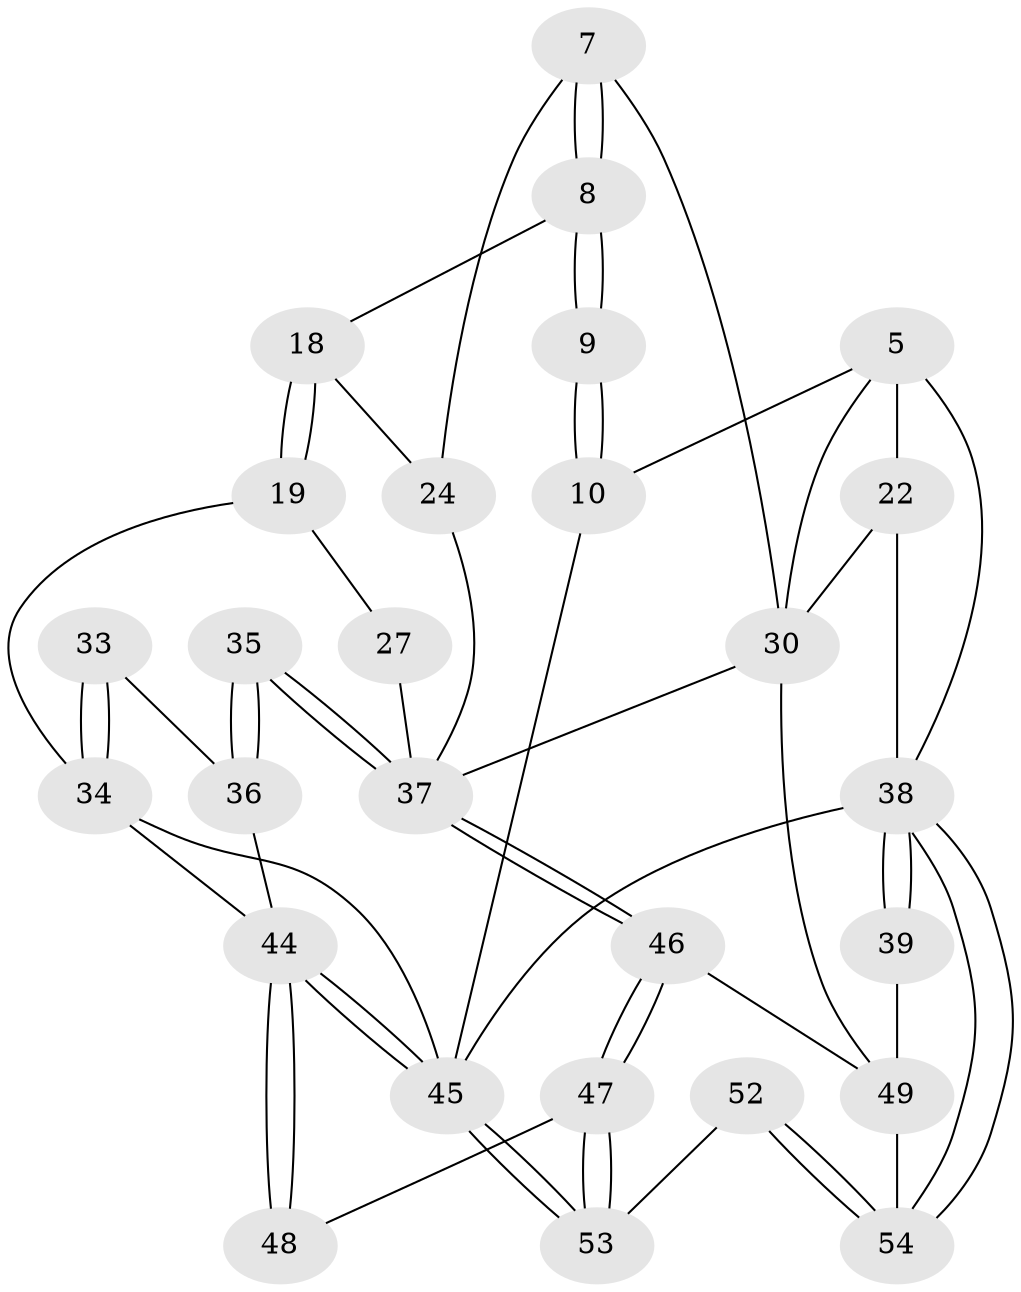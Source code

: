 // original degree distribution, {3: 0.05555555555555555, 4: 0.25925925925925924, 6: 0.25925925925925924, 5: 0.42592592592592593}
// Generated by graph-tools (version 1.1) at 2025/05/03/04/25 22:05:22]
// undirected, 27 vertices, 59 edges
graph export_dot {
graph [start="1"]
  node [color=gray90,style=filled];
  5 [pos="+0.6299434905127351+0.20815226141381932",super="+3"];
  7 [pos="+0.5819043195584618+0.26805823287603303"];
  8 [pos="+0.2856898704952615+0.12584982222631744"];
  9 [pos="+0.27898225873515636+0.09023808318843024"];
  10 [pos="+0.3834043653806485+0",super="+4"];
  18 [pos="+0.2826750013598398+0.1700751053278094"];
  19 [pos="+0.138938080276285+0.3480727921071952"];
  22 [pos="+0.890209921976664+0.47747082747453523",super="+14"];
  24 [pos="+0.35526706830973315+0.31094596005409036",super="+23"];
  27 [pos="+0.22097008345147737+0.40335183911076405"];
  30 [pos="+0.6557994634977831+0.5475524345323662",super="+25+6"];
  33 [pos="+0.0006394152242351249+0.40182885309308736"];
  34 [pos="+0+0.4079924530729676",super="+16+17+20"];
  35 [pos="+0.2884089427141046+0.5941849603031361"];
  36 [pos="+0.1521965110423787+0.582713011874347"];
  37 [pos="+0.4083813347536136+0.7040206021023933",super="+31+32"];
  38 [pos="+1+1",super="+11+21"];
  39 [pos="+1+0.6889324130486977"];
  44 [pos="+0+1",super="+43+42"];
  45 [pos="+0+1",super="+12"];
  46 [pos="+0.4086780387385792+0.7163248523104743"];
  47 [pos="+0.33895292564891294+0.8459562692979613"];
  48 [pos="+0.06567955026812684+0.8048125373199718"];
  49 [pos="+0.634980927711969+0.8145494037037726",super="+41"];
  52 [pos="+0.40865995260660254+1"];
  53 [pos="+0.3436215967526987+1"];
  54 [pos="+0.7475590331820413+1",super="+50+51"];
  5 -- 38;
  5 -- 22 [weight=2];
  5 -- 10;
  5 -- 30;
  7 -- 8;
  7 -- 8;
  7 -- 24;
  7 -- 30;
  8 -- 9;
  8 -- 9;
  8 -- 18;
  9 -- 10;
  9 -- 10;
  10 -- 45;
  18 -- 19;
  18 -- 19;
  18 -- 24;
  19 -- 27;
  19 -- 34;
  22 -- 38 [weight=2];
  22 -- 30;
  24 -- 37 [weight=2];
  27 -- 37 [weight=2];
  30 -- 49;
  30 -- 37;
  33 -- 34 [weight=2];
  33 -- 34;
  33 -- 36;
  34 -- 45;
  34 -- 44;
  35 -- 36;
  35 -- 36;
  35 -- 37 [weight=2];
  35 -- 37;
  36 -- 44;
  37 -- 46;
  37 -- 46;
  38 -- 39 [weight=2];
  38 -- 39;
  38 -- 54;
  38 -- 54;
  38 -- 45 [weight=2];
  39 -- 49;
  44 -- 45;
  44 -- 45;
  44 -- 48 [weight=2];
  44 -- 48;
  45 -- 53;
  45 -- 53;
  46 -- 47;
  46 -- 47;
  46 -- 49;
  47 -- 48;
  47 -- 53;
  47 -- 53;
  49 -- 54 [weight=2];
  52 -- 53;
  52 -- 54 [weight=2];
  52 -- 54;
}
